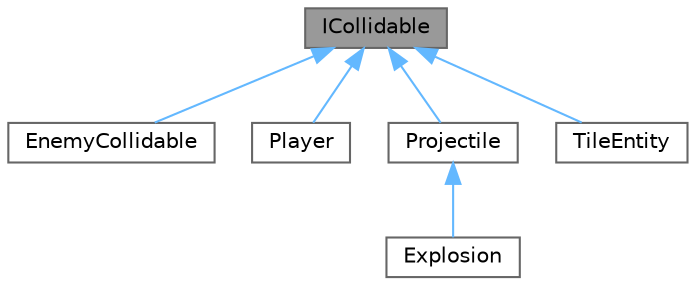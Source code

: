 digraph "ICollidable"
{
 // LATEX_PDF_SIZE
  bgcolor="transparent";
  edge [fontname=Helvetica,fontsize=10,labelfontname=Helvetica,labelfontsize=10];
  node [fontname=Helvetica,fontsize=10,shape=box,height=0.2,width=0.4];
  Node1 [id="Node000001",label="ICollidable",height=0.2,width=0.4,color="gray40", fillcolor="grey60", style="filled", fontcolor="black",tooltip=" "];
  Node1 -> Node2 [id="edge6_Node000001_Node000002",dir="back",color="steelblue1",style="solid",tooltip=" "];
  Node2 [id="Node000002",label="EnemyCollidable",height=0.2,width=0.4,color="gray40", fillcolor="white", style="filled",URL="$class_enemy_collidable.html",tooltip=" "];
  Node1 -> Node3 [id="edge7_Node000001_Node000003",dir="back",color="steelblue1",style="solid",tooltip=" "];
  Node3 [id="Node000003",label="Player",height=0.2,width=0.4,color="gray40", fillcolor="white", style="filled",URL="$class_player.html",tooltip=" "];
  Node1 -> Node4 [id="edge8_Node000001_Node000004",dir="back",color="steelblue1",style="solid",tooltip=" "];
  Node4 [id="Node000004",label="Projectile",height=0.2,width=0.4,color="gray40", fillcolor="white", style="filled",URL="$class_projectile.html",tooltip=" "];
  Node4 -> Node5 [id="edge9_Node000004_Node000005",dir="back",color="steelblue1",style="solid",tooltip=" "];
  Node5 [id="Node000005",label="Explosion",height=0.2,width=0.4,color="gray40", fillcolor="white", style="filled",URL="$class_explosion.html",tooltip=" "];
  Node1 -> Node6 [id="edge10_Node000001_Node000006",dir="back",color="steelblue1",style="solid",tooltip=" "];
  Node6 [id="Node000006",label="TileEntity",height=0.2,width=0.4,color="gray40", fillcolor="white", style="filled",URL="$class_tile_entity.html",tooltip=" "];
}

